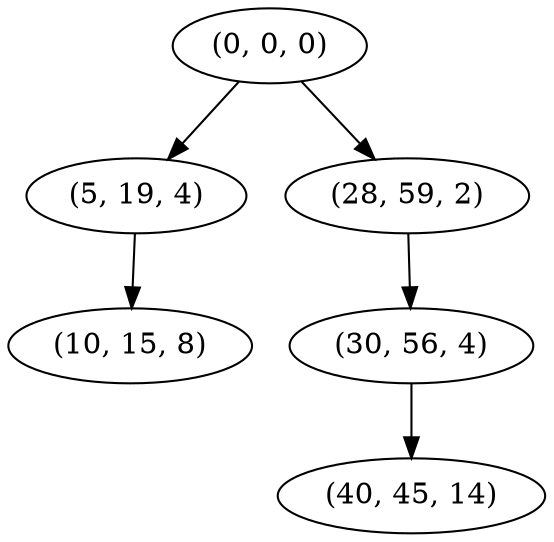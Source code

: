 digraph tree {
    "(0, 0, 0)";
    "(5, 19, 4)";
    "(10, 15, 8)";
    "(28, 59, 2)";
    "(30, 56, 4)";
    "(40, 45, 14)";
    "(0, 0, 0)" -> "(5, 19, 4)";
    "(0, 0, 0)" -> "(28, 59, 2)";
    "(5, 19, 4)" -> "(10, 15, 8)";
    "(28, 59, 2)" -> "(30, 56, 4)";
    "(30, 56, 4)" -> "(40, 45, 14)";
}
